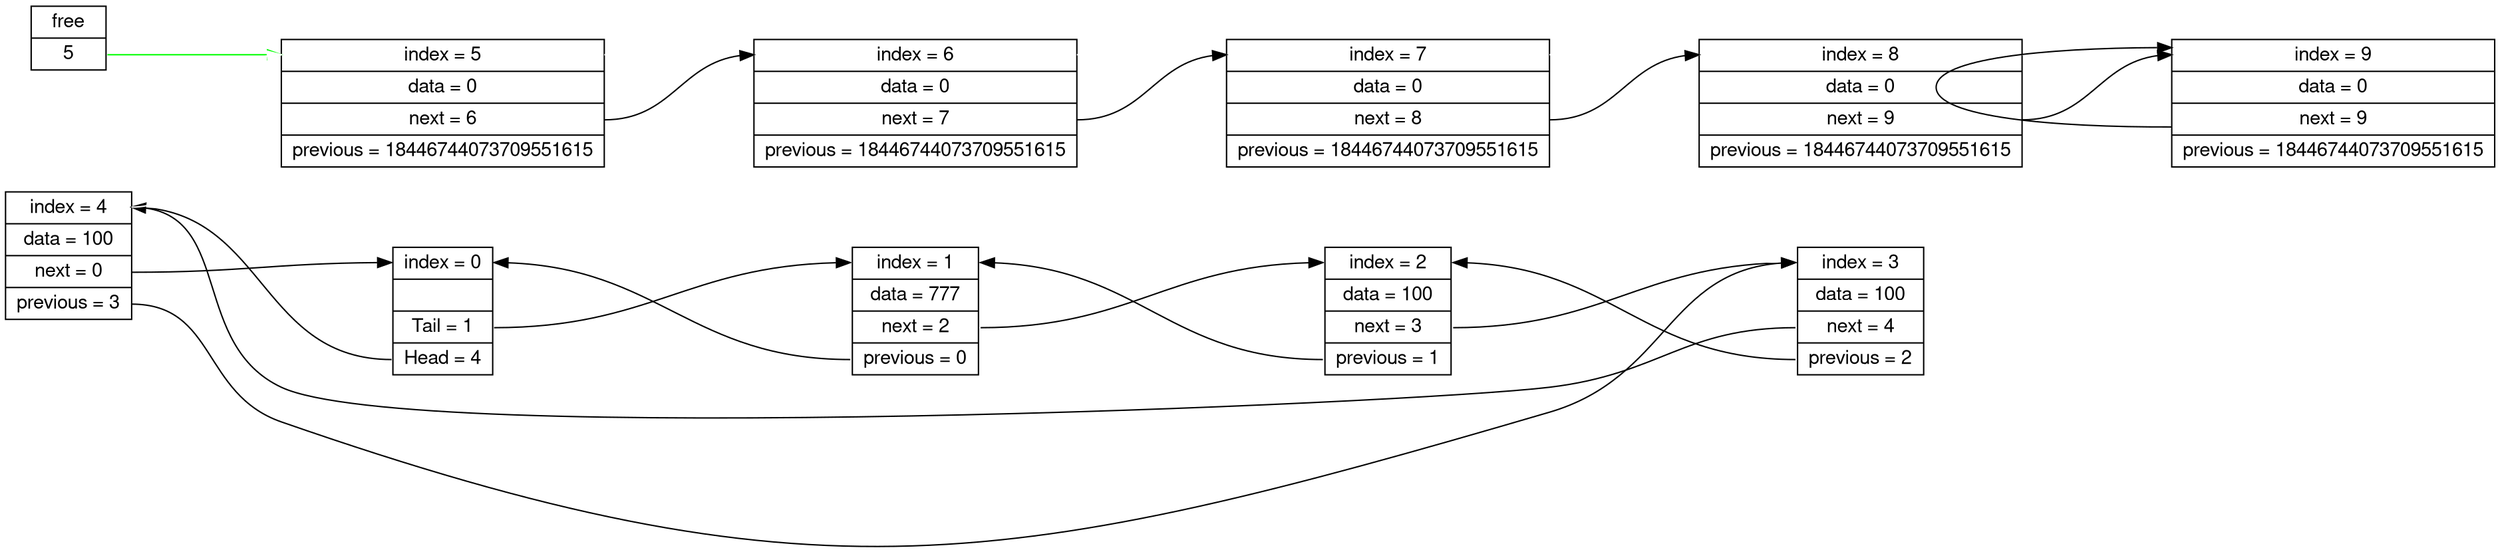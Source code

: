 digraph
{
	fontname = "Helvetica,Arial,sans-serif";
	node [fontname = "Helvetica,Arial,sans-serif"];
	graph [rankdir = "LR"];
	ranksep = 1.5;

	"node-1"
	[
		label = "<f0> free| <f1> 5"
		shape = "record"
	];

	"node0"
	[
		label = "<f0> index = 0| <f1> | <f2> Tail = 1| <f3> Head = 4"
		shape = "record"
	];

	"node1"
	[
		label = "<f0> index = 1| <f1> data = 777| <f2> next = 2| <f3> previous = 0"
		shape = "record"
	];

	"node2"
	[
		label = "<f0> index = 2| <f1> data = 100| <f2> next = 3| <f3> previous = 1"
		shape = "record"
	];

	"node3"
	[
		label = "<f0> index = 3| <f1> data = 100| <f2> next = 4| <f3> previous = 2"
		shape = "record"
	];

	"node4"
	[
		label = "<f0> index = 4| <f1> data = 100| <f2> next = 0| <f3> previous = 3"
		shape = "record"
	];

	"node5"
	[
		label = "<f0> index = 5| <f1> data = 0| <f2> next = 6| <f3> previous = 18446744073709551615"
		shape = "record"
	];

	"node6"
	[
		label = "<f0> index = 6| <f1> data = 0| <f2> next = 7| <f3> previous = 18446744073709551615"
		shape = "record"
	];

	"node7"
	[
		label = "<f0> index = 7| <f1> data = 0| <f2> next = 8| <f3> previous = 18446744073709551615"
		shape = "record"
	];

	"node8"
	[
		label = "<f0> index = 8| <f1> data = 0| <f2> next = 9| <f3> previous = 18446744073709551615"
		shape = "record"
	];

	"node9"
	[
		label = "<f0> index = 9| <f1> data = 0| <f2> next = 9| <f3> previous = 18446744073709551615"
		shape = "record"
	];

	"node0":f0 -> "node1":f0 [color = "white" weight = 100];

	"node1":f0 -> "node2":f0 [color = "white" weight = 100];

	"node2":f0 -> "node3":f0 [color = "white" weight = 100];

	"node3":f0 -> "node4":f0 [color = "white" weight = 100];

	"node4":f0 -> "node5":f0 [color = "white" weight = 100];

	"node5":f0 -> "node6":f0 [color = "white" weight = 100];

	"node6":f0 -> "node7":f0 [color = "white" weight = 100];

	"node7":f0 -> "node8":f0 [color = "white" weight = 100];

	"node8":f0 -> "node9":f0 [color = "white" weight = 100];


	"node0":f2 -> "node1":f0 [color = "black" weight = 10];

	"node0":f3 -> "node4":f0 [color = "black" weight = 10];

	"node1":f2 -> "node2":f0 [color = "black" weight = 10];

	"node1":f3 -> "node0":f0 [color = "black" weight = 10];

	"node2":f2 -> "node3":f0 [color = "black" weight = 10];

	"node2":f3 -> "node1":f0 [color = "black" weight = 10];

	"node3":f2 -> "node4":f0 [color = "black" weight = 10];

	"node3":f3 -> "node2":f0 [color = "black" weight = 10];

	"node4":f2 -> "node0":f0 [color = "black" weight = 10];

	"node4":f3 -> "node3":f0 [color = "black" weight = 10];

	"node5":f2 -> "node6":f0 [color = "black" weight = 10];

	"node6":f2 -> "node7":f0 [color = "black" weight = 10];

	"node7":f2 -> "node8":f0 [color = "black" weight = 10];

	"node8":f2 -> "node9":f0 [color = "black" weight = 10];

	"node9":f2 -> "node9":f0 [color = "black" weight = 10];


	"node-1":f1 -> "node5":f0 [color = "green" weight = 10];
}